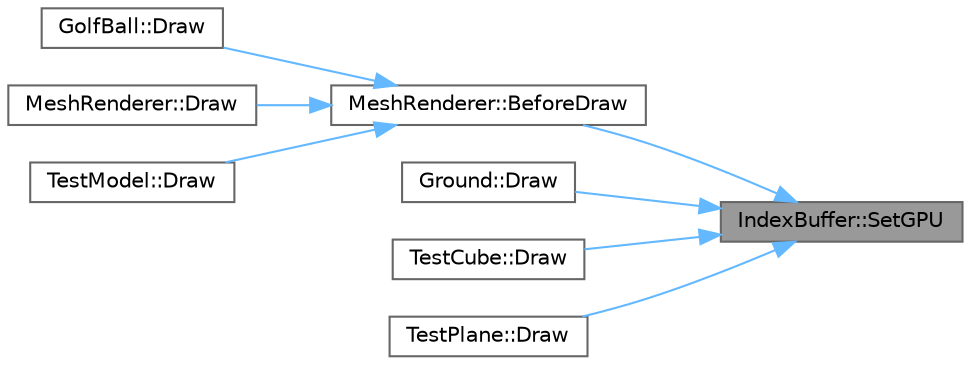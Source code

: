 digraph "IndexBuffer::SetGPU"
{
 // LATEX_PDF_SIZE
  bgcolor="transparent";
  edge [fontname=Helvetica,fontsize=10,labelfontname=Helvetica,labelfontsize=10];
  node [fontname=Helvetica,fontsize=10,shape=box,height=0.2,width=0.4];
  rankdir="RL";
  Node1 [id="Node000001",label="IndexBuffer::SetGPU",height=0.2,width=0.4,color="gray40", fillcolor="grey60", style="filled", fontcolor="black",tooltip=" "];
  Node1 -> Node2 [id="edge1_Node000001_Node000002",dir="back",color="steelblue1",style="solid",tooltip=" "];
  Node2 [id="Node000002",label="MeshRenderer::BeforeDraw",height=0.2,width=0.4,color="grey40", fillcolor="white", style="filled",URL="$class_mesh_renderer.html#ae286a90ae654b01b56420dc3a819b314",tooltip=" "];
  Node2 -> Node3 [id="edge2_Node000002_Node000003",dir="back",color="steelblue1",style="solid",tooltip=" "];
  Node3 [id="Node000003",label="GolfBall::Draw",height=0.2,width=0.4,color="grey40", fillcolor="white", style="filled",URL="$class_golf_ball.html#a5386af8ca0ebcd61f8c9889f511bfa2b",tooltip=" "];
  Node2 -> Node4 [id="edge3_Node000002_Node000004",dir="back",color="steelblue1",style="solid",tooltip=" "];
  Node4 [id="Node000004",label="MeshRenderer::Draw",height=0.2,width=0.4,color="grey40", fillcolor="white", style="filled",URL="$class_mesh_renderer.html#a9013b56c1b4d52152677c5317d4274b2",tooltip=" "];
  Node2 -> Node5 [id="edge4_Node000002_Node000005",dir="back",color="steelblue1",style="solid",tooltip=" "];
  Node5 [id="Node000005",label="TestModel::Draw",height=0.2,width=0.4,color="grey40", fillcolor="white", style="filled",URL="$class_test_model.html#a18bc7f4a5f9d405af758572b7bd55258",tooltip=" "];
  Node1 -> Node6 [id="edge5_Node000001_Node000006",dir="back",color="steelblue1",style="solid",tooltip=" "];
  Node6 [id="Node000006",label="Ground::Draw",height=0.2,width=0.4,color="grey40", fillcolor="white", style="filled",URL="$class_ground.html#a2370ec120536f0831d1a4fe59cae804f",tooltip=" "];
  Node1 -> Node7 [id="edge6_Node000001_Node000007",dir="back",color="steelblue1",style="solid",tooltip=" "];
  Node7 [id="Node000007",label="TestCube::Draw",height=0.2,width=0.4,color="grey40", fillcolor="white", style="filled",URL="$class_test_cube.html#a9f98cf35cd30f59b226a4a3fff746b63",tooltip=" "];
  Node1 -> Node8 [id="edge7_Node000001_Node000008",dir="back",color="steelblue1",style="solid",tooltip=" "];
  Node8 [id="Node000008",label="TestPlane::Draw",height=0.2,width=0.4,color="grey40", fillcolor="white", style="filled",URL="$class_test_plane.html#a3911aded8e7c6e66a0ae477de7ac13ae",tooltip=" "];
}
